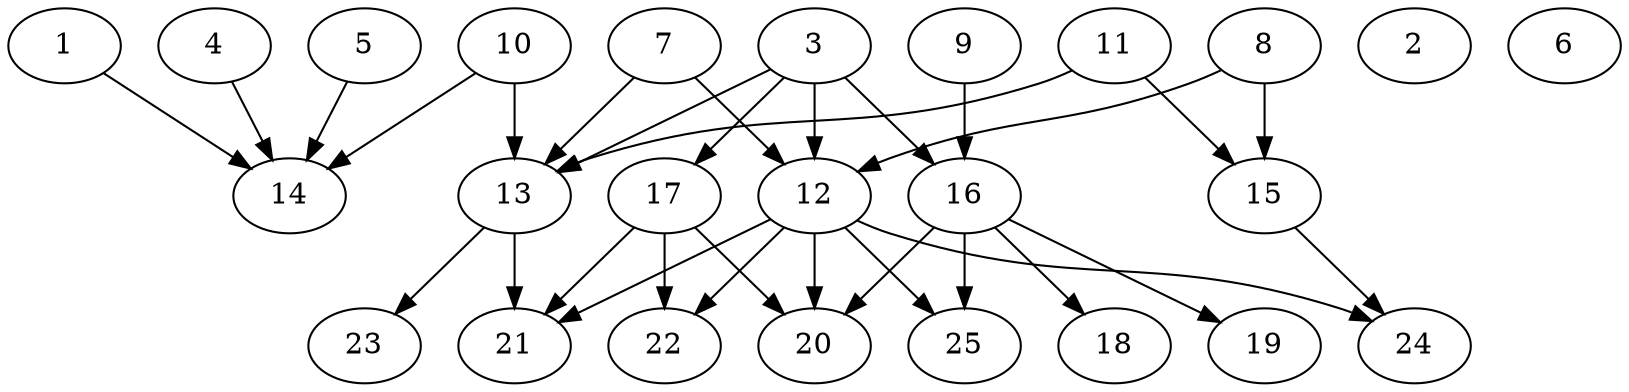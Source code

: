 // DAG automatically generated by daggen at Tue Aug  6 16:26:47 2019
// ./daggen --dot -n 25 --ccr 0.3 --fat 0.7 --regular 0.5 --density 0.5 --mindata 5242880 --maxdata 52428800 
digraph G {
  1 [size="85544960", alpha="0.15", expect_size="25663488"] 
  1 -> 14 [size ="25663488"]
  2 [size="100543147", alpha="0.03", expect_size="30162944"] 
  3 [size="157047467", alpha="0.14", expect_size="47114240"] 
  3 -> 12 [size ="47114240"]
  3 -> 13 [size ="47114240"]
  3 -> 16 [size ="47114240"]
  3 -> 17 [size ="47114240"]
  4 [size="49268053", alpha="0.09", expect_size="14780416"] 
  4 -> 14 [size ="14780416"]
  5 [size="81332907", alpha="0.03", expect_size="24399872"] 
  5 -> 14 [size ="24399872"]
  6 [size="80558080", alpha="0.03", expect_size="24167424"] 
  7 [size="118838613", alpha="0.18", expect_size="35651584"] 
  7 -> 12 [size ="35651584"]
  7 -> 13 [size ="35651584"]
  8 [size="99297280", alpha="0.10", expect_size="29789184"] 
  8 -> 12 [size ="29789184"]
  8 -> 15 [size ="29789184"]
  9 [size="64552960", alpha="0.03", expect_size="19365888"] 
  9 -> 16 [size ="19365888"]
  10 [size="34689707", alpha="0.06", expect_size="10406912"] 
  10 -> 13 [size ="10406912"]
  10 -> 14 [size ="10406912"]
  11 [size="135881387", alpha="0.14", expect_size="40764416"] 
  11 -> 13 [size ="40764416"]
  11 -> 15 [size ="40764416"]
  12 [size="95979520", alpha="0.02", expect_size="28793856"] 
  12 -> 20 [size ="28793856"]
  12 -> 21 [size ="28793856"]
  12 -> 22 [size ="28793856"]
  12 -> 24 [size ="28793856"]
  12 -> 25 [size ="28793856"]
  13 [size="123364693", alpha="0.12", expect_size="37009408"] 
  13 -> 21 [size ="37009408"]
  13 -> 23 [size ="37009408"]
  14 [size="76185600", alpha="0.17", expect_size="22855680"] 
  15 [size="144657067", alpha="0.04", expect_size="43397120"] 
  15 -> 24 [size ="43397120"]
  16 [size="172148053", alpha="0.04", expect_size="51644416"] 
  16 -> 18 [size ="51644416"]
  16 -> 19 [size ="51644416"]
  16 -> 20 [size ="51644416"]
  16 -> 25 [size ="51644416"]
  17 [size="40267093", alpha="0.17", expect_size="12080128"] 
  17 -> 20 [size ="12080128"]
  17 -> 21 [size ="12080128"]
  17 -> 22 [size ="12080128"]
  18 [size="27944960", alpha="0.02", expect_size="8383488"] 
  19 [size="105919147", alpha="0.04", expect_size="31775744"] 
  20 [size="128713387", alpha="0.01", expect_size="38614016"] 
  21 [size="20988587", alpha="0.07", expect_size="6296576"] 
  22 [size="134447787", alpha="0.03", expect_size="40334336"] 
  23 [size="147019093", alpha="0.18", expect_size="44105728"] 
  24 [size="86060373", alpha="0.16", expect_size="25818112"] 
  25 [size="61515093", alpha="0.02", expect_size="18454528"] 
}
